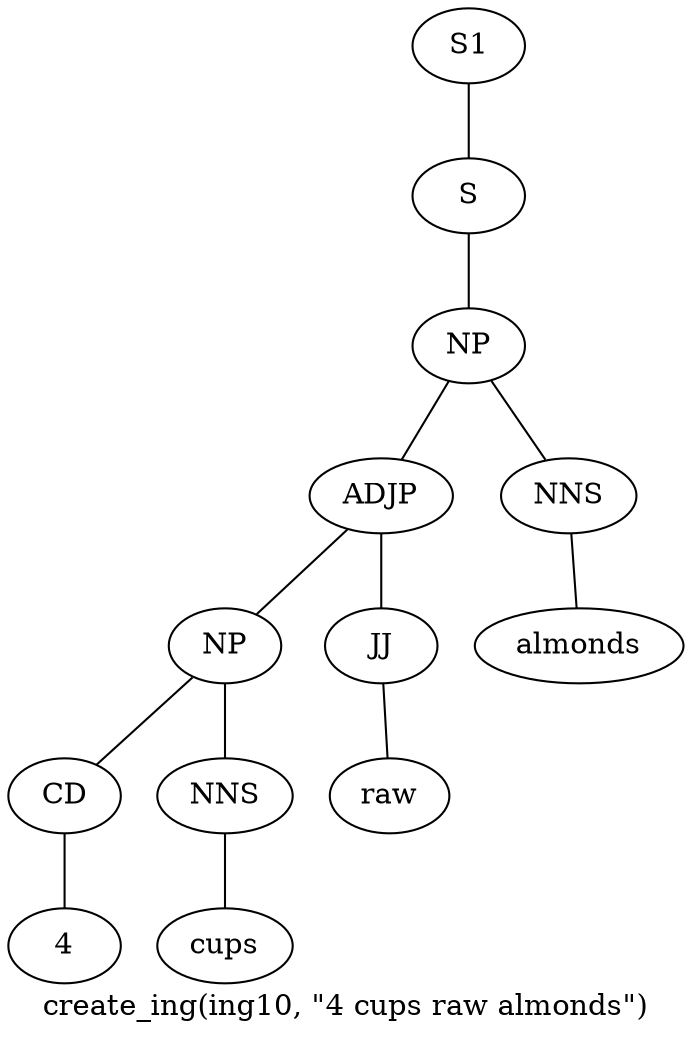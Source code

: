 graph SyntaxGraph {
	label = "create_ing(ing10, \"4 cups raw almonds\")";
	Node0 [label="S1"];
	Node1 [label="S"];
	Node2 [label="NP"];
	Node3 [label="ADJP"];
	Node4 [label="NP"];
	Node5 [label="CD"];
	Node6 [label="4"];
	Node7 [label="NNS"];
	Node8 [label="cups"];
	Node9 [label="JJ"];
	Node10 [label="raw"];
	Node11 [label="NNS"];
	Node12 [label="almonds"];

	Node0 -- Node1;
	Node1 -- Node2;
	Node2 -- Node3;
	Node2 -- Node11;
	Node3 -- Node4;
	Node3 -- Node9;
	Node4 -- Node5;
	Node4 -- Node7;
	Node5 -- Node6;
	Node7 -- Node8;
	Node9 -- Node10;
	Node11 -- Node12;
}